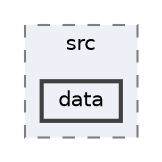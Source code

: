 digraph "Documents/Grafici-Test/Grafici-GFX/src/data"
{
 // LATEX_PDF_SIZE
  bgcolor="transparent";
  edge [fontname=Helvetica,fontsize=10,labelfontname=Helvetica,labelfontsize=10];
  node [fontname=Helvetica,fontsize=10,shape=box,height=0.2,width=0.4];
  compound=true
  subgraph clusterdir_6a0ef80fff5cc9cf597d7220285b8fda {
    graph [ bgcolor="#edf0f7", pencolor="grey50", label="src", fontname=Helvetica,fontsize=10 style="filled,dashed", URL="dir_6a0ef80fff5cc9cf597d7220285b8fda.html",tooltip=""]
  dir_806917c0a6b6a777834c41bca2e61982 [label="data", fillcolor="#edf0f7", color="grey25", style="filled,bold", URL="dir_806917c0a6b6a777834c41bca2e61982.html",tooltip=""];
  }
}
